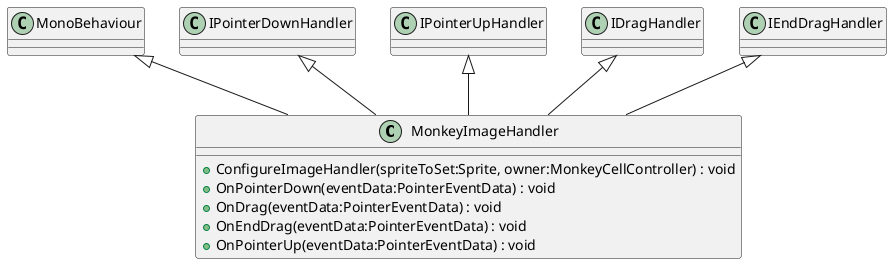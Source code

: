 @startuml
class MonkeyImageHandler {
    + ConfigureImageHandler(spriteToSet:Sprite, owner:MonkeyCellController) : void
    + OnPointerDown(eventData:PointerEventData) : void
    + OnDrag(eventData:PointerEventData) : void
    + OnEndDrag(eventData:PointerEventData) : void
    + OnPointerUp(eventData:PointerEventData) : void
}
MonoBehaviour <|-- MonkeyImageHandler
IPointerDownHandler <|-- MonkeyImageHandler
IPointerUpHandler <|-- MonkeyImageHandler
IDragHandler <|-- MonkeyImageHandler
IEndDragHandler <|-- MonkeyImageHandler
@enduml
